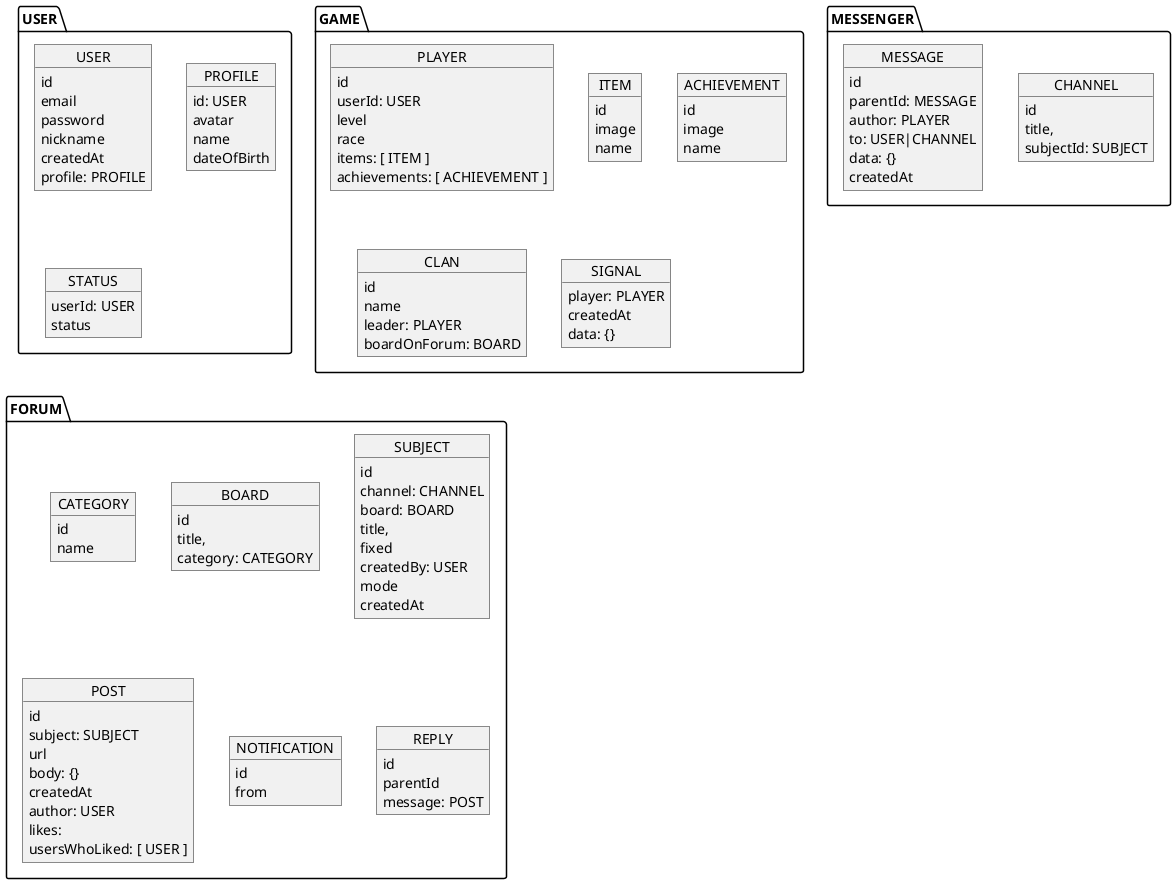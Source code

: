 @startuml

namespace USER {
  object USER {
    id
    email
    password
    nickname
    createdAt

    profile: PROFILE
  }

  object PROFILE {
    id: USER
    avatar /' url '/
    name
    dateOfBirth
  }

  object STATUS {
    userId: USER
    status
  }
}

namespace GAME {
  object PLAYER {
    id
    userId: USER
    level
    race
    items: [ ITEM ] /' in game items '/
    achievements: [ ACHIEVEMENT ]
  }

  object ITEM {
    id
    image /' url '/
    name
  }

  object ACHIEVEMENT {
    id
    image /' url '/
    name
  }

  object CLAN {
    id
    name
    leader: PLAYER
    boardOnForum: BOARD
  }
  
  object SIGNAL { /' send_signal '/
    player: PLAYER
    createdAt
    data: {}
  }
}

namespace FORUM {
  object CATEGORY {
    id
    name
  }

  object BOARD {
    id
    title,
    category: CATEGORY
  }

  object SUBJECT {
    id
    channel: CHANNEL
    board: BOARD
    title,
    fixed /' featured '/
    createdBy: USER
    mode /' readonly | normal '/
    createdAt
  }

  object POST {
    id
    subject: SUBJECT
    url /' link to the post '/
    body: {} /' internal '/
    createdAt
    author: USER
    likes: /' count '/
    usersWhoLiked: [ USER ]
  }

  object NOTIFICATION {
    id
    from
    
  }

  object REPLY {
    id
    parentId
    message: POST
  }
}

namespace MESSENGER {
  object CHANNEL {
    id
    title, /' subject title '/
    subjectId: SUBJECT
  }

  object MESSAGE {
    id
    parentId: MESSAGE
    author: PLAYER
    to: USER|CHANNEL
    data: {} /' text|img|like|emojy '/
    createdAt
  }
}

@enduml